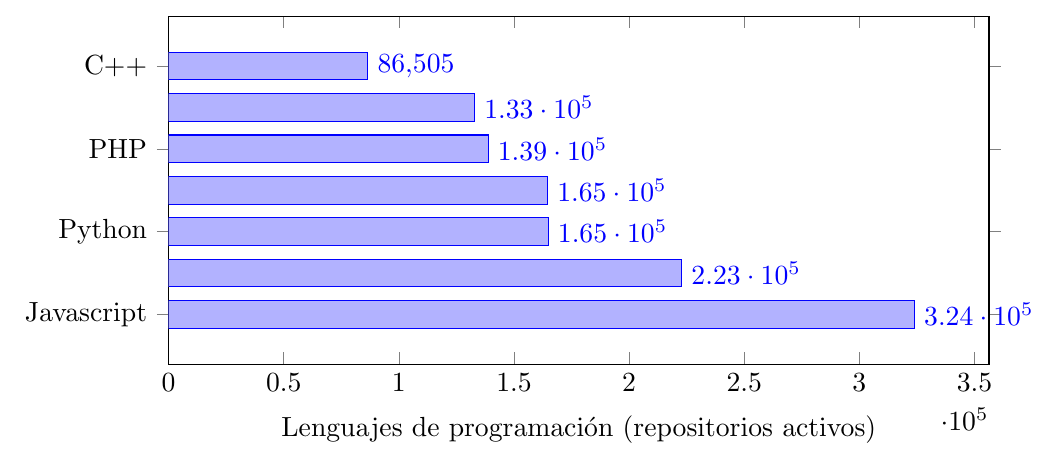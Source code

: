 \documentclass[tikz,border=2mm]{standalone}
\usepackage{pgfplots}  %Axis se define aqui
\usetikzlibrary{arrows.meta}

\begin{document}

\begin{tikzpicture}[thick]
\begin{axis}[
xbar, xmin=0,
width=12cm, height=6cm, enlarge y limits=0.2,
xlabel={Lenguajes de programación (repositorios activos)},
symbolic y coords={Javascript, Java, Python, CSS, PHP, Ruby, C++},
nodes near coords, nodes near coords align={horizontal},
]
\addplot coordinates {(323928,Javascript) 
(222852,Java)
(164852,Python)
(164585,CSS)
(138771,PHP)
(132848,Ruby)
(86505,C++)};
\end{axis}

\end{tikzpicture}
\end{document}
